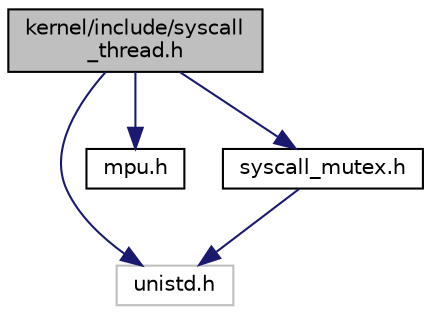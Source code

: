 digraph "kernel/include/syscall_thread.h"
{
 // LATEX_PDF_SIZE
  edge [fontname="Helvetica",fontsize="10",labelfontname="Helvetica",labelfontsize="10"];
  node [fontname="Helvetica",fontsize="10",shape=record];
  Node1 [label="kernel/include/syscall\l_thread.h",height=0.2,width=0.4,color="black", fillcolor="grey75", style="filled", fontcolor="black",tooltip="system calls to support thread library for lab 4"];
  Node1 -> Node2 [color="midnightblue",fontsize="10",style="solid",fontname="Helvetica"];
  Node2 [label="unistd.h",height=0.2,width=0.4,color="grey75", fillcolor="white", style="filled",tooltip=" "];
  Node1 -> Node3 [color="midnightblue",fontsize="10",style="solid",fontname="Helvetica"];
  Node3 [label="mpu.h",height=0.2,width=0.4,color="black", fillcolor="white", style="filled",URL="$mpu_8h.html",tooltip="prototypes for memory protection"];
  Node1 -> Node4 [color="midnightblue",fontsize="10",style="solid",fontname="Helvetica"];
  Node4 [label="syscall_mutex.h",height=0.2,width=0.4,color="black", fillcolor="white", style="filled",URL="$syscall__mutex_8h_source.html",tooltip=" "];
  Node4 -> Node2 [color="midnightblue",fontsize="10",style="solid",fontname="Helvetica"];
}
